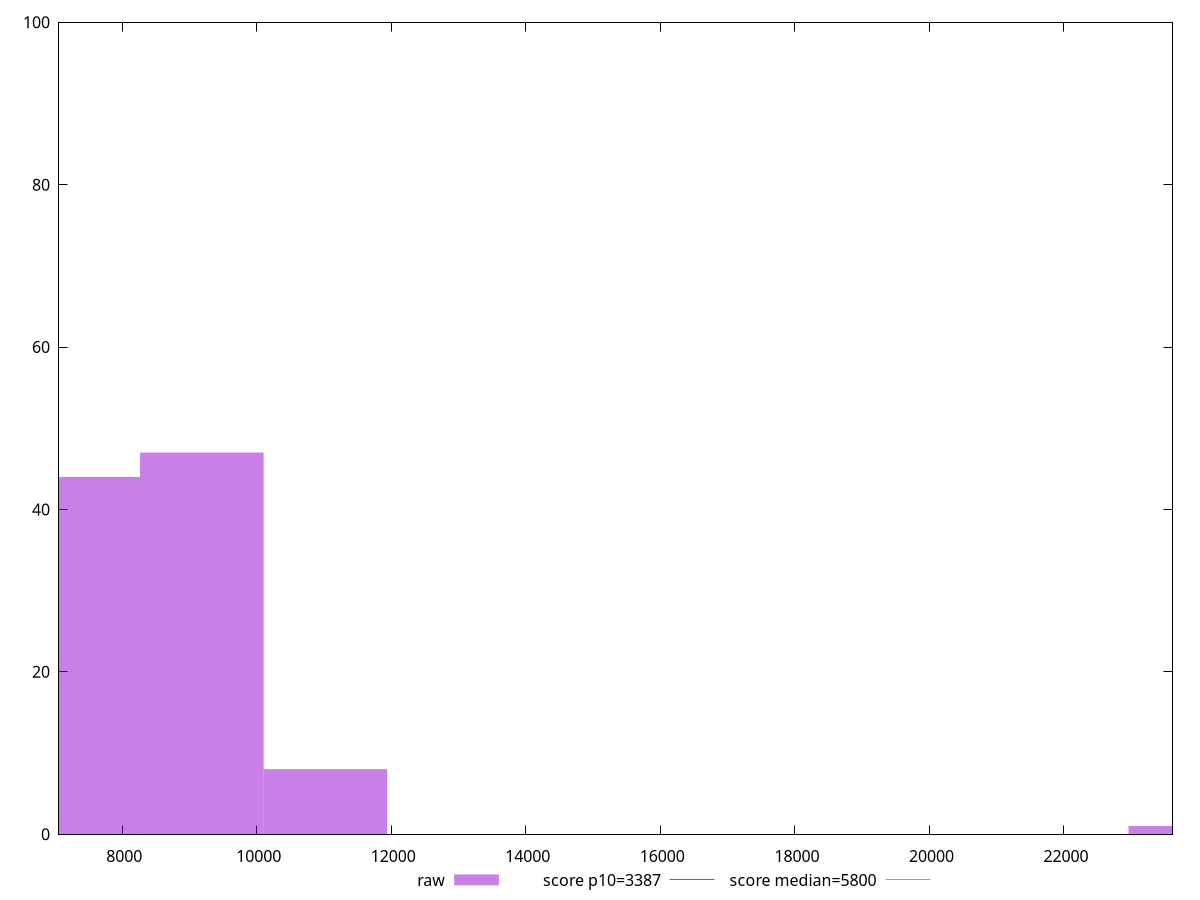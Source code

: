 reset

$raw <<EOF
9183.828987188843 47
7347.063189751074 44
11020.59478462661 8
23877.95536669099 1
EOF

set key outside below
set boxwidth 1836.7657974377685
set xrange [7060.3938499442265:23613.013351868005]
set yrange [0:100]
set trange [0:100]
set style fill transparent solid 0.5 noborder

set parametric
set terminal svg size 640, 490 enhanced background rgb 'white'
set output "reprap/speed-index/samples/pages+cached+noexternal/raw/histogram.svg"

plot $raw title "raw" with boxes, \
     3387,t title "score p10=3387", \
     5800,t title "score median=5800"

reset
